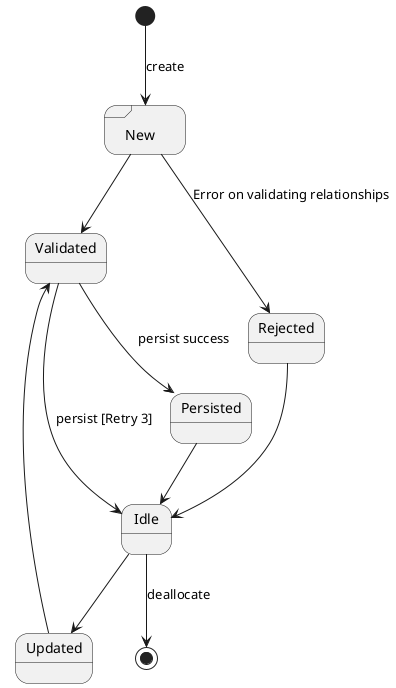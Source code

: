 @startuml fusion-dd-v1

state New <<sdlreceive>>

[*] --> New : create

New --> Validated
New --> Rejected : Error on validating relationships
Rejected --> Idle

Validated --> Persisted : persist success
Validated --> Idle : persist [Retry 3]
Persisted --> Idle

Idle --> Updated
Updated --> Validated

Idle --> [*] : deallocate

@enduml